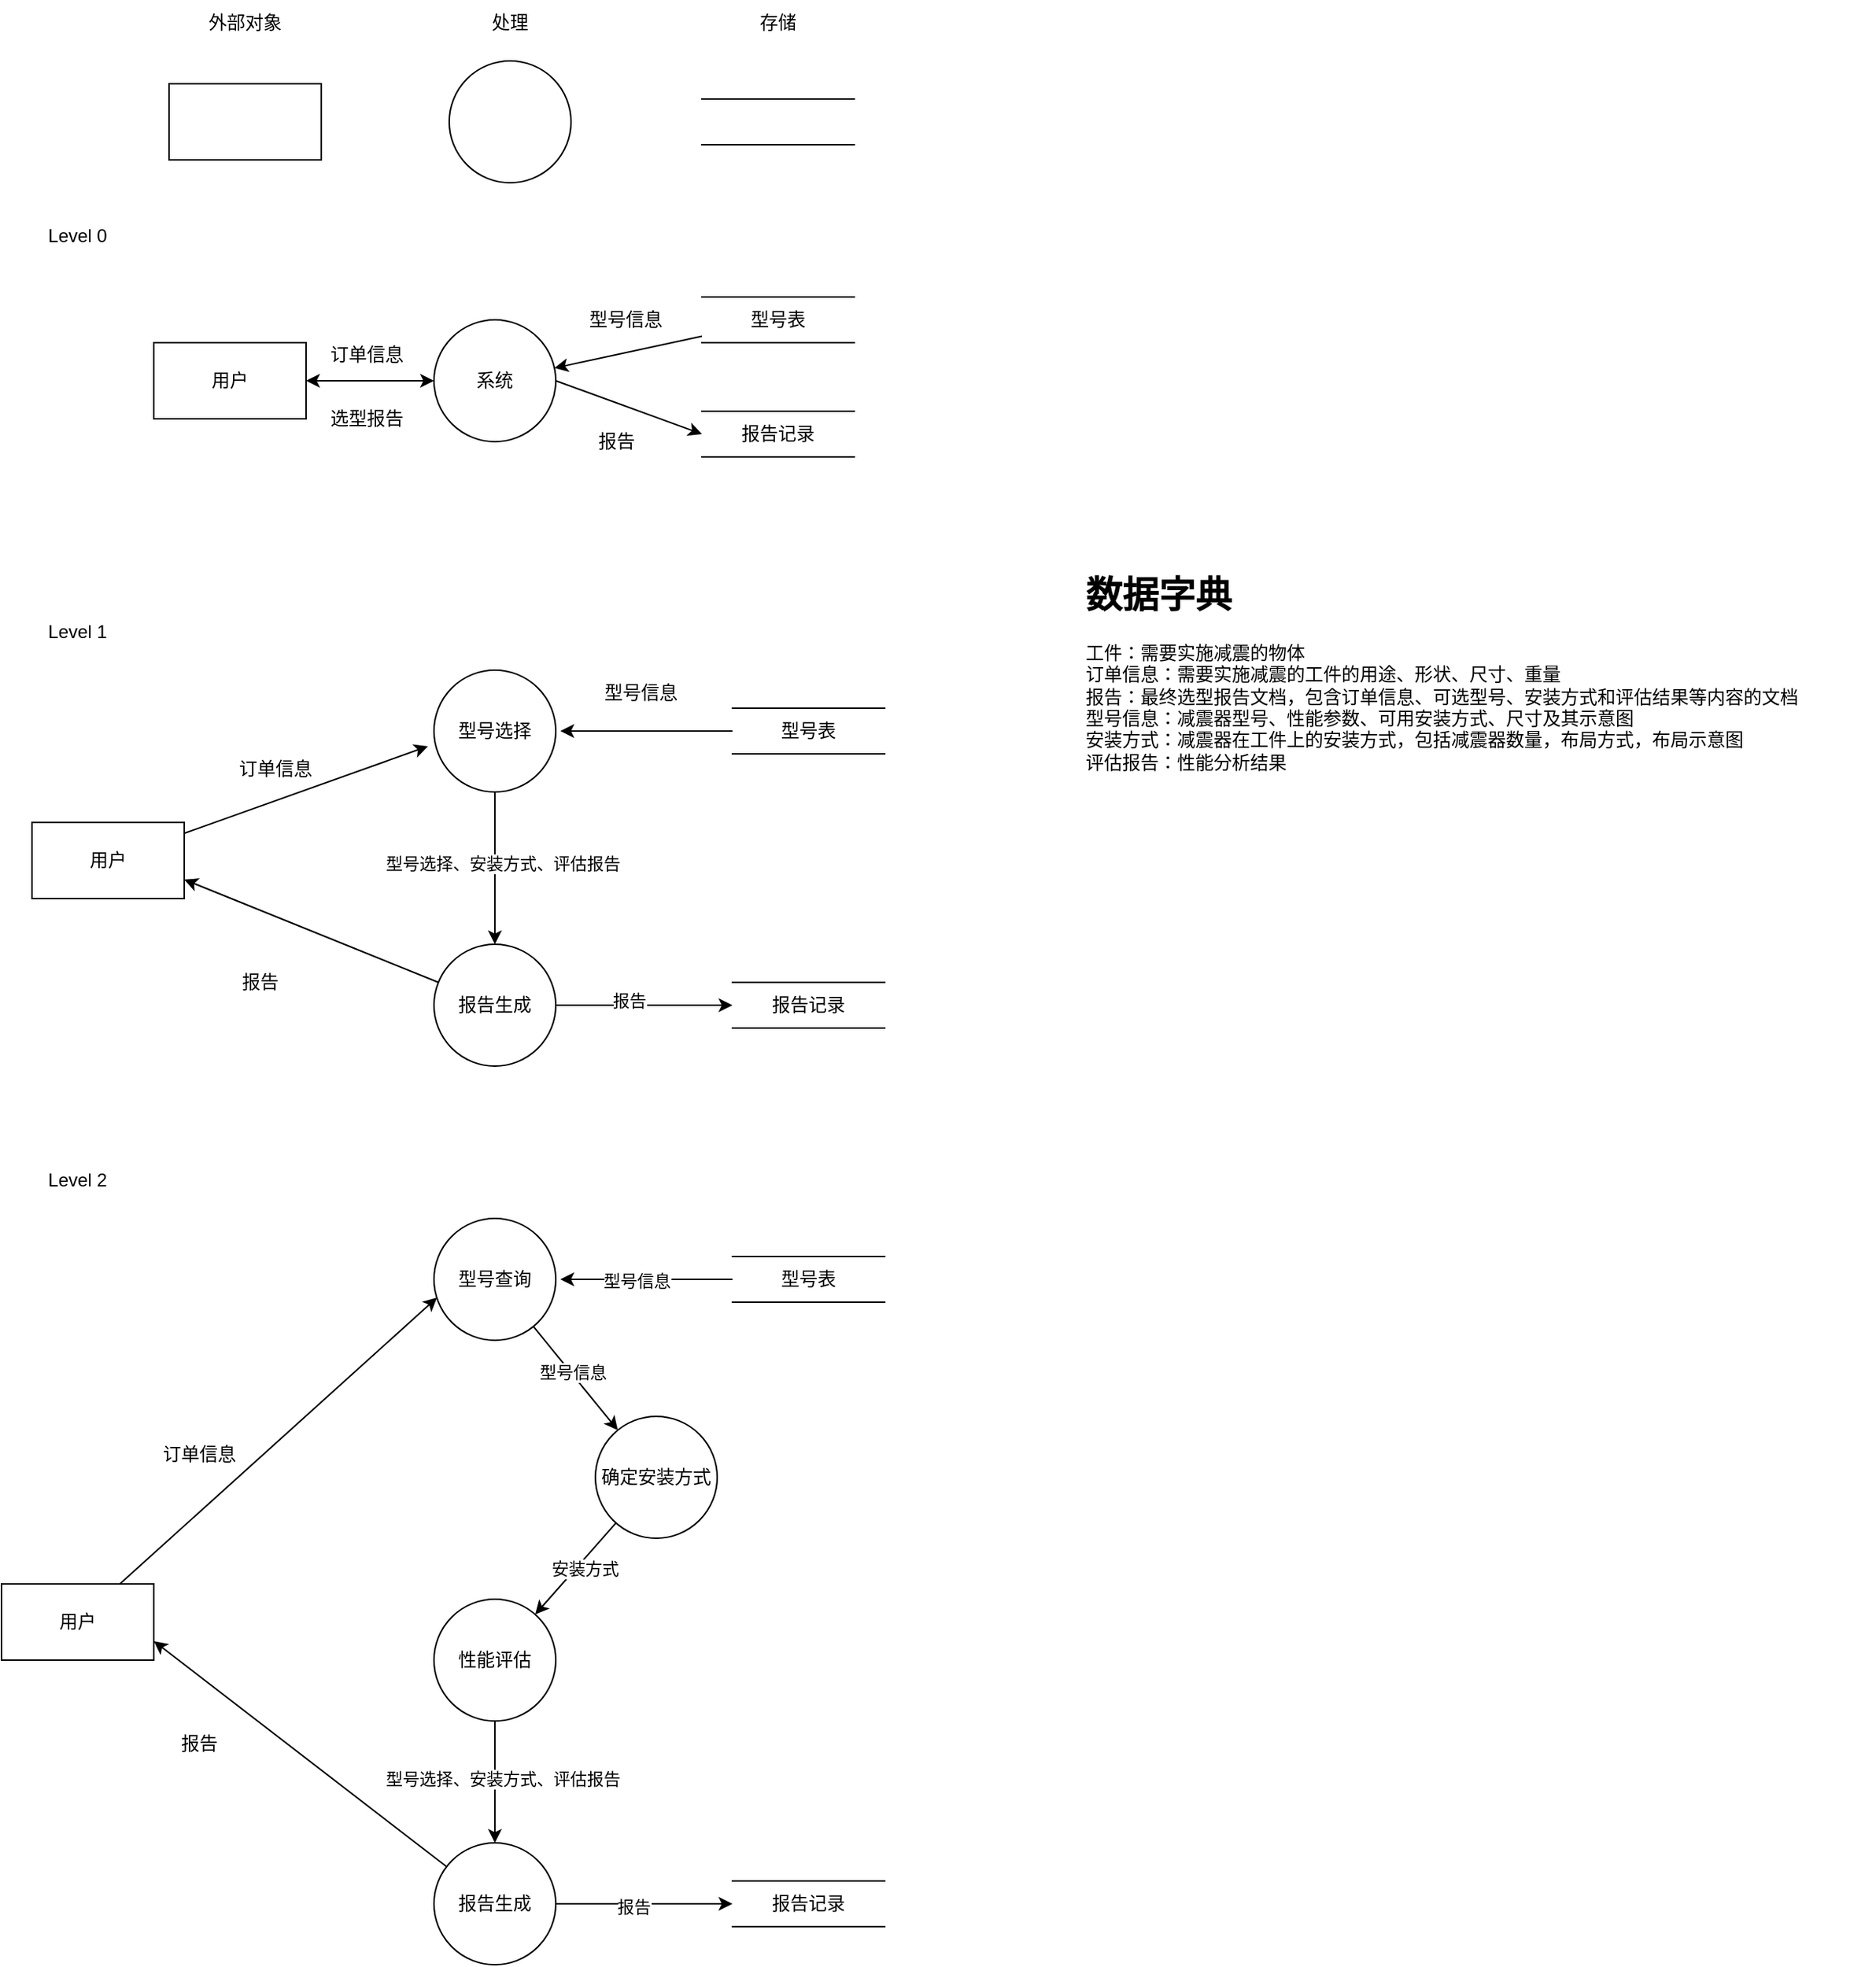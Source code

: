<mxfile version="24.4.4" type="github">
  <diagram name="第 1 页" id="YTh1NH2GV_Iw4QyMmgsU">
    <mxGraphModel dx="1090" dy="493" grid="1" gridSize="10" guides="1" tooltips="1" connect="1" arrows="1" fold="1" page="1" pageScale="1" pageWidth="827" pageHeight="1169" math="0" shadow="0">
      <root>
        <mxCell id="0" />
        <mxCell id="1" parent="0" />
        <mxCell id="VUU5aLszXmpp5JBpjvVk-1" value="" style="html=1;dashed=0;whiteSpace=wrap;" vertex="1" parent="1">
          <mxGeometry x="150" y="75" width="100" height="50" as="geometry" />
        </mxCell>
        <mxCell id="VUU5aLszXmpp5JBpjvVk-2" value="" style="html=1;dashed=0;whiteSpace=wrap;shape=partialRectangle;right=0;left=0;" vertex="1" parent="1">
          <mxGeometry x="500" y="85" width="100" height="30" as="geometry" />
        </mxCell>
        <mxCell id="VUU5aLszXmpp5JBpjvVk-3" value="" style="ellipse;whiteSpace=wrap;html=1;aspect=fixed;" vertex="1" parent="1">
          <mxGeometry x="334" y="60" width="80" height="80" as="geometry" />
        </mxCell>
        <mxCell id="VUU5aLszXmpp5JBpjvVk-4" value="外部对象" style="text;html=1;align=center;verticalAlign=middle;whiteSpace=wrap;rounded=0;" vertex="1" parent="1">
          <mxGeometry x="170" y="20" width="60" height="30" as="geometry" />
        </mxCell>
        <mxCell id="VUU5aLszXmpp5JBpjvVk-5" value="处理" style="text;html=1;align=center;verticalAlign=middle;whiteSpace=wrap;rounded=0;" vertex="1" parent="1">
          <mxGeometry x="344" y="20" width="60" height="30" as="geometry" />
        </mxCell>
        <mxCell id="VUU5aLszXmpp5JBpjvVk-6" value="存储" style="text;html=1;align=center;verticalAlign=middle;whiteSpace=wrap;rounded=0;" vertex="1" parent="1">
          <mxGeometry x="520" y="20" width="60" height="30" as="geometry" />
        </mxCell>
        <mxCell id="VUU5aLszXmpp5JBpjvVk-7" value="Level 0" style="text;html=1;align=center;verticalAlign=middle;whiteSpace=wrap;rounded=0;" vertex="1" parent="1">
          <mxGeometry x="60" y="160" width="60" height="30" as="geometry" />
        </mxCell>
        <mxCell id="VUU5aLszXmpp5JBpjvVk-13" value="" style="rounded=0;orthogonalLoop=1;jettySize=auto;html=1;startArrow=classic;startFill=1;" edge="1" parent="1" source="VUU5aLszXmpp5JBpjvVk-8" target="VUU5aLszXmpp5JBpjvVk-9">
          <mxGeometry relative="1" as="geometry" />
        </mxCell>
        <mxCell id="VUU5aLszXmpp5JBpjvVk-8" value="用户" style="html=1;dashed=0;whiteSpace=wrap;" vertex="1" parent="1">
          <mxGeometry x="140" y="245" width="100" height="50" as="geometry" />
        </mxCell>
        <mxCell id="VUU5aLszXmpp5JBpjvVk-14" value="" style="rounded=0;orthogonalLoop=1;jettySize=auto;html=1;startArrow=classic;startFill=1;endArrow=none;endFill=0;" edge="1" parent="1" source="VUU5aLszXmpp5JBpjvVk-9" target="VUU5aLszXmpp5JBpjvVk-11">
          <mxGeometry relative="1" as="geometry" />
        </mxCell>
        <mxCell id="VUU5aLszXmpp5JBpjvVk-9" value="系统" style="ellipse;whiteSpace=wrap;html=1;aspect=fixed;" vertex="1" parent="1">
          <mxGeometry x="324" y="230" width="80" height="80" as="geometry" />
        </mxCell>
        <mxCell id="VUU5aLszXmpp5JBpjvVk-11" value="型号表" style="html=1;dashed=0;whiteSpace=wrap;shape=partialRectangle;right=0;left=0;" vertex="1" parent="1">
          <mxGeometry x="500" y="215" width="100" height="30" as="geometry" />
        </mxCell>
        <mxCell id="VUU5aLszXmpp5JBpjvVk-15" value="报告记录" style="html=1;dashed=0;whiteSpace=wrap;shape=partialRectangle;right=0;left=0;" vertex="1" parent="1">
          <mxGeometry x="500" y="290" width="100" height="30" as="geometry" />
        </mxCell>
        <mxCell id="VUU5aLszXmpp5JBpjvVk-16" value="" style="endArrow=classic;html=1;rounded=0;exitX=1;exitY=0.5;exitDx=0;exitDy=0;entryX=0;entryY=0.5;entryDx=0;entryDy=0;" edge="1" parent="1" source="VUU5aLszXmpp5JBpjvVk-9" target="VUU5aLszXmpp5JBpjvVk-15">
          <mxGeometry width="50" height="50" relative="1" as="geometry">
            <mxPoint x="430" y="380" as="sourcePoint" />
            <mxPoint x="480" y="330" as="targetPoint" />
          </mxGeometry>
        </mxCell>
        <mxCell id="VUU5aLszXmpp5JBpjvVk-19" value="Level 1" style="text;html=1;align=center;verticalAlign=middle;whiteSpace=wrap;rounded=0;" vertex="1" parent="1">
          <mxGeometry x="60" y="420" width="60" height="30" as="geometry" />
        </mxCell>
        <mxCell id="VUU5aLszXmpp5JBpjvVk-21" value="" style="rounded=0;orthogonalLoop=1;jettySize=auto;html=1;startArrow=none;startFill=0;" edge="1" parent="1" source="VUU5aLszXmpp5JBpjvVk-22">
          <mxGeometry relative="1" as="geometry">
            <mxPoint x="320" y="510" as="targetPoint" />
          </mxGeometry>
        </mxCell>
        <mxCell id="VUU5aLszXmpp5JBpjvVk-22" value="用户" style="html=1;dashed=0;whiteSpace=wrap;" vertex="1" parent="1">
          <mxGeometry x="60" y="560" width="100" height="50" as="geometry" />
        </mxCell>
        <mxCell id="VUU5aLszXmpp5JBpjvVk-23" value="" style="rounded=0;orthogonalLoop=1;jettySize=auto;html=1;startArrow=classic;startFill=1;endArrow=none;endFill=0;" edge="1" parent="1" target="VUU5aLszXmpp5JBpjvVk-25">
          <mxGeometry relative="1" as="geometry">
            <mxPoint x="407" y="500" as="sourcePoint" />
          </mxGeometry>
        </mxCell>
        <mxCell id="VUU5aLszXmpp5JBpjvVk-25" value="型号表" style="html=1;dashed=0;whiteSpace=wrap;shape=partialRectangle;right=0;left=0;" vertex="1" parent="1">
          <mxGeometry x="520" y="485" width="100" height="30" as="geometry" />
        </mxCell>
        <mxCell id="VUU5aLszXmpp5JBpjvVk-26" value="报告记录" style="html=1;dashed=0;whiteSpace=wrap;shape=partialRectangle;right=0;left=0;" vertex="1" parent="1">
          <mxGeometry x="520" y="665" width="100" height="30" as="geometry" />
        </mxCell>
        <mxCell id="VUU5aLszXmpp5JBpjvVk-27" value="" style="endArrow=classic;html=1;rounded=0;entryX=0;entryY=0.5;entryDx=0;entryDy=0;" edge="1" parent="1" source="VUU5aLszXmpp5JBpjvVk-34" target="VUU5aLszXmpp5JBpjvVk-26">
          <mxGeometry width="50" height="50" relative="1" as="geometry">
            <mxPoint x="408" y="500" as="sourcePoint" />
            <mxPoint x="484" y="560" as="targetPoint" />
          </mxGeometry>
        </mxCell>
        <mxCell id="VUU5aLszXmpp5JBpjvVk-75" value="报告" style="edgeLabel;html=1;align=center;verticalAlign=middle;resizable=0;points=[];" vertex="1" connectable="0" parent="VUU5aLszXmpp5JBpjvVk-27">
          <mxGeometry x="-0.172" y="3" relative="1" as="geometry">
            <mxPoint as="offset" />
          </mxGeometry>
        </mxCell>
        <mxCell id="VUU5aLszXmpp5JBpjvVk-28" value="订单信息" style="text;html=1;align=center;verticalAlign=middle;whiteSpace=wrap;rounded=0;" vertex="1" parent="1">
          <mxGeometry x="250" y="238" width="60" height="30" as="geometry" />
        </mxCell>
        <mxCell id="VUU5aLszXmpp5JBpjvVk-29" value="选型报告" style="text;html=1;align=center;verticalAlign=middle;whiteSpace=wrap;rounded=0;" vertex="1" parent="1">
          <mxGeometry x="250" y="280" width="60" height="30" as="geometry" />
        </mxCell>
        <mxCell id="VUU5aLszXmpp5JBpjvVk-30" value="型号信息" style="text;html=1;align=center;verticalAlign=middle;whiteSpace=wrap;rounded=0;" vertex="1" parent="1">
          <mxGeometry x="420" y="215" width="60" height="30" as="geometry" />
        </mxCell>
        <mxCell id="VUU5aLszXmpp5JBpjvVk-31" value="报告" style="text;html=1;align=center;verticalAlign=middle;whiteSpace=wrap;rounded=0;" vertex="1" parent="1">
          <mxGeometry x="414" y="295" width="60" height="30" as="geometry" />
        </mxCell>
        <mxCell id="VUU5aLszXmpp5JBpjvVk-39" value="" style="edgeStyle=orthogonalEdgeStyle;rounded=0;orthogonalLoop=1;jettySize=auto;html=1;entryX=0.5;entryY=0;entryDx=0;entryDy=0;" edge="1" parent="1" source="VUU5aLszXmpp5JBpjvVk-32" target="VUU5aLszXmpp5JBpjvVk-34">
          <mxGeometry relative="1" as="geometry">
            <mxPoint x="364" y="585" as="targetPoint" />
          </mxGeometry>
        </mxCell>
        <mxCell id="VUU5aLszXmpp5JBpjvVk-47" value="型号选择、安装方式、评估报告" style="edgeLabel;html=1;align=center;verticalAlign=middle;resizable=0;points=[];" vertex="1" connectable="0" parent="VUU5aLszXmpp5JBpjvVk-39">
          <mxGeometry x="-0.06" y="5" relative="1" as="geometry">
            <mxPoint as="offset" />
          </mxGeometry>
        </mxCell>
        <mxCell id="VUU5aLszXmpp5JBpjvVk-32" value="型号选择" style="ellipse;whiteSpace=wrap;html=1;aspect=fixed;" vertex="1" parent="1">
          <mxGeometry x="324" y="460" width="80" height="80" as="geometry" />
        </mxCell>
        <mxCell id="VUU5aLszXmpp5JBpjvVk-45" style="rounded=0;orthogonalLoop=1;jettySize=auto;html=1;entryX=1;entryY=0.75;entryDx=0;entryDy=0;" edge="1" parent="1" source="VUU5aLszXmpp5JBpjvVk-34" target="VUU5aLszXmpp5JBpjvVk-22">
          <mxGeometry relative="1" as="geometry" />
        </mxCell>
        <mxCell id="VUU5aLszXmpp5JBpjvVk-34" value="报告生成" style="ellipse;whiteSpace=wrap;html=1;aspect=fixed;" vertex="1" parent="1">
          <mxGeometry x="324" y="640" width="80" height="80" as="geometry" />
        </mxCell>
        <mxCell id="VUU5aLszXmpp5JBpjvVk-35" value="订单信息" style="text;html=1;align=center;verticalAlign=middle;whiteSpace=wrap;rounded=0;" vertex="1" parent="1">
          <mxGeometry x="190" y="510" width="60" height="30" as="geometry" />
        </mxCell>
        <mxCell id="VUU5aLszXmpp5JBpjvVk-46" value="报告" style="text;html=1;align=center;verticalAlign=middle;whiteSpace=wrap;rounded=0;" vertex="1" parent="1">
          <mxGeometry x="180" y="650" width="60" height="30" as="geometry" />
        </mxCell>
        <mxCell id="VUU5aLszXmpp5JBpjvVk-48" value="Level 2" style="text;html=1;align=center;verticalAlign=middle;whiteSpace=wrap;rounded=0;" vertex="1" parent="1">
          <mxGeometry x="60" y="780" width="60" height="30" as="geometry" />
        </mxCell>
        <mxCell id="VUU5aLszXmpp5JBpjvVk-49" value="" style="rounded=0;orthogonalLoop=1;jettySize=auto;html=1;startArrow=none;startFill=0;entryX=0.025;entryY=0.65;entryDx=0;entryDy=0;entryPerimeter=0;" edge="1" parent="1" source="VUU5aLszXmpp5JBpjvVk-50" target="VUU5aLszXmpp5JBpjvVk-57">
          <mxGeometry relative="1" as="geometry">
            <mxPoint x="328" y="860" as="targetPoint" />
          </mxGeometry>
        </mxCell>
        <mxCell id="VUU5aLszXmpp5JBpjvVk-50" value="用户" style="html=1;dashed=0;whiteSpace=wrap;" vertex="1" parent="1">
          <mxGeometry x="40" y="1060" width="100" height="50" as="geometry" />
        </mxCell>
        <mxCell id="VUU5aLszXmpp5JBpjvVk-51" value="" style="rounded=0;orthogonalLoop=1;jettySize=auto;html=1;startArrow=classic;startFill=1;endArrow=none;endFill=0;" edge="1" parent="1" target="VUU5aLszXmpp5JBpjvVk-52">
          <mxGeometry relative="1" as="geometry">
            <mxPoint x="407" y="860" as="sourcePoint" />
          </mxGeometry>
        </mxCell>
        <mxCell id="VUU5aLszXmpp5JBpjvVk-66" value="Text" style="edgeLabel;html=1;align=center;verticalAlign=middle;resizable=0;points=[];" vertex="1" connectable="0" parent="VUU5aLszXmpp5JBpjvVk-51">
          <mxGeometry x="-0.168" y="1" relative="1" as="geometry">
            <mxPoint as="offset" />
          </mxGeometry>
        </mxCell>
        <mxCell id="VUU5aLszXmpp5JBpjvVk-67" value="型号信息" style="edgeLabel;html=1;align=center;verticalAlign=middle;resizable=0;points=[];" vertex="1" connectable="0" parent="VUU5aLszXmpp5JBpjvVk-51">
          <mxGeometry x="-0.115" y="-1" relative="1" as="geometry">
            <mxPoint as="offset" />
          </mxGeometry>
        </mxCell>
        <mxCell id="VUU5aLszXmpp5JBpjvVk-52" value="型号表" style="html=1;dashed=0;whiteSpace=wrap;shape=partialRectangle;right=0;left=0;" vertex="1" parent="1">
          <mxGeometry x="520" y="845" width="100" height="30" as="geometry" />
        </mxCell>
        <mxCell id="VUU5aLszXmpp5JBpjvVk-53" value="报告记录" style="html=1;dashed=0;whiteSpace=wrap;shape=partialRectangle;right=0;left=0;" vertex="1" parent="1">
          <mxGeometry x="520" y="1255" width="100" height="30" as="geometry" />
        </mxCell>
        <mxCell id="VUU5aLszXmpp5JBpjvVk-54" value="" style="endArrow=classic;html=1;rounded=0;entryX=0;entryY=0.5;entryDx=0;entryDy=0;" edge="1" parent="1" source="VUU5aLszXmpp5JBpjvVk-59" target="VUU5aLszXmpp5JBpjvVk-53">
          <mxGeometry width="50" height="50" relative="1" as="geometry">
            <mxPoint x="408" y="1090" as="sourcePoint" />
            <mxPoint x="484" y="1150" as="targetPoint" />
          </mxGeometry>
        </mxCell>
        <mxCell id="VUU5aLszXmpp5JBpjvVk-68" value="报告" style="edgeLabel;html=1;align=center;verticalAlign=middle;resizable=0;points=[];" vertex="1" connectable="0" parent="VUU5aLszXmpp5JBpjvVk-54">
          <mxGeometry x="-0.121" y="-2" relative="1" as="geometry">
            <mxPoint as="offset" />
          </mxGeometry>
        </mxCell>
        <mxCell id="VUU5aLszXmpp5JBpjvVk-55" value="" style="edgeStyle=orthogonalEdgeStyle;rounded=0;orthogonalLoop=1;jettySize=auto;html=1;entryX=0.5;entryY=0;entryDx=0;entryDy=0;exitX=0.5;exitY=1;exitDx=0;exitDy=0;" edge="1" parent="1" source="VUU5aLszXmpp5JBpjvVk-63" target="VUU5aLszXmpp5JBpjvVk-59">
          <mxGeometry relative="1" as="geometry">
            <mxPoint x="364" y="945" as="targetPoint" />
          </mxGeometry>
        </mxCell>
        <mxCell id="VUU5aLszXmpp5JBpjvVk-56" value="型号选择、安装方式、评估报告" style="edgeLabel;html=1;align=center;verticalAlign=middle;resizable=0;points=[];" vertex="1" connectable="0" parent="VUU5aLszXmpp5JBpjvVk-55">
          <mxGeometry x="-0.06" y="5" relative="1" as="geometry">
            <mxPoint as="offset" />
          </mxGeometry>
        </mxCell>
        <mxCell id="VUU5aLszXmpp5JBpjvVk-64" style="rounded=0;orthogonalLoop=1;jettySize=auto;html=1;" edge="1" parent="1" source="VUU5aLszXmpp5JBpjvVk-57" target="VUU5aLszXmpp5JBpjvVk-62">
          <mxGeometry relative="1" as="geometry" />
        </mxCell>
        <mxCell id="VUU5aLszXmpp5JBpjvVk-69" value="型号信息" style="edgeLabel;html=1;align=center;verticalAlign=middle;resizable=0;points=[];" vertex="1" connectable="0" parent="VUU5aLszXmpp5JBpjvVk-64">
          <mxGeometry x="-0.1" y="1" relative="1" as="geometry">
            <mxPoint as="offset" />
          </mxGeometry>
        </mxCell>
        <mxCell id="VUU5aLszXmpp5JBpjvVk-57" value="型号查询" style="ellipse;whiteSpace=wrap;html=1;aspect=fixed;" vertex="1" parent="1">
          <mxGeometry x="324" y="820" width="80" height="80" as="geometry" />
        </mxCell>
        <mxCell id="VUU5aLszXmpp5JBpjvVk-58" style="rounded=0;orthogonalLoop=1;jettySize=auto;html=1;entryX=1;entryY=0.75;entryDx=0;entryDy=0;" edge="1" parent="1" source="VUU5aLszXmpp5JBpjvVk-59" target="VUU5aLszXmpp5JBpjvVk-50">
          <mxGeometry relative="1" as="geometry" />
        </mxCell>
        <mxCell id="VUU5aLszXmpp5JBpjvVk-59" value="报告生成" style="ellipse;whiteSpace=wrap;html=1;aspect=fixed;" vertex="1" parent="1">
          <mxGeometry x="324" y="1230" width="80" height="80" as="geometry" />
        </mxCell>
        <mxCell id="VUU5aLszXmpp5JBpjvVk-60" value="订单信息" style="text;html=1;align=center;verticalAlign=middle;whiteSpace=wrap;rounded=0;" vertex="1" parent="1">
          <mxGeometry x="140" y="960" width="60" height="30" as="geometry" />
        </mxCell>
        <mxCell id="VUU5aLszXmpp5JBpjvVk-61" value="报告" style="text;html=1;align=center;verticalAlign=middle;whiteSpace=wrap;rounded=0;" vertex="1" parent="1">
          <mxGeometry x="140" y="1150" width="60" height="30" as="geometry" />
        </mxCell>
        <mxCell id="VUU5aLszXmpp5JBpjvVk-65" style="rounded=0;orthogonalLoop=1;jettySize=auto;html=1;" edge="1" parent="1" source="VUU5aLszXmpp5JBpjvVk-62" target="VUU5aLszXmpp5JBpjvVk-63">
          <mxGeometry relative="1" as="geometry" />
        </mxCell>
        <mxCell id="VUU5aLszXmpp5JBpjvVk-70" value="安装方式" style="edgeLabel;html=1;align=center;verticalAlign=middle;resizable=0;points=[];" vertex="1" connectable="0" parent="VUU5aLszXmpp5JBpjvVk-65">
          <mxGeometry x="-0.1" y="4" relative="1" as="geometry">
            <mxPoint as="offset" />
          </mxGeometry>
        </mxCell>
        <mxCell id="VUU5aLszXmpp5JBpjvVk-62" value="确定安装方式" style="ellipse;whiteSpace=wrap;html=1;aspect=fixed;" vertex="1" parent="1">
          <mxGeometry x="430" y="950" width="80" height="80" as="geometry" />
        </mxCell>
        <mxCell id="VUU5aLszXmpp5JBpjvVk-63" value="性能评估" style="ellipse;whiteSpace=wrap;html=1;aspect=fixed;" vertex="1" parent="1">
          <mxGeometry x="324" y="1070" width="80" height="80" as="geometry" />
        </mxCell>
        <mxCell id="VUU5aLszXmpp5JBpjvVk-71" value="&lt;h1 style=&quot;margin-top: 0px;&quot;&gt;数据字典&lt;/h1&gt;&lt;div&gt;工件：&lt;span style=&quot;background-color: initial;&quot;&gt;需要实施减震的物体&lt;/span&gt;&lt;/div&gt;&lt;div&gt;订单信息：需要实施减震的工件的用途、形状、尺寸、重量&lt;/div&gt;&lt;div&gt;报告：最终选型报告文档，包含订单信息、可选型号、安装方式和评估结果等内容的文档&lt;/div&gt;&lt;div&gt;型号信息：减震器型号、性能参数、可用安装方式、尺寸及其示意图&lt;/div&gt;&lt;div&gt;安装方式：减震器在工件上的安装方式，包括减震器数量，布局方式，布局示意图&lt;/div&gt;&lt;div&gt;评估报告：性能分析结果&lt;br&gt;&lt;/div&gt;&lt;div&gt;&lt;br&gt;&lt;/div&gt;&lt;div&gt;&lt;br&gt;&lt;/div&gt;" style="text;html=1;whiteSpace=wrap;overflow=hidden;rounded=0;" vertex="1" parent="1">
          <mxGeometry x="750" y="390" width="520" height="270" as="geometry" />
        </mxCell>
        <mxCell id="VUU5aLszXmpp5JBpjvVk-72" value="型号信息" style="text;html=1;align=center;verticalAlign=middle;whiteSpace=wrap;rounded=0;" vertex="1" parent="1">
          <mxGeometry x="430" y="460" width="60" height="30" as="geometry" />
        </mxCell>
      </root>
    </mxGraphModel>
  </diagram>
</mxfile>
